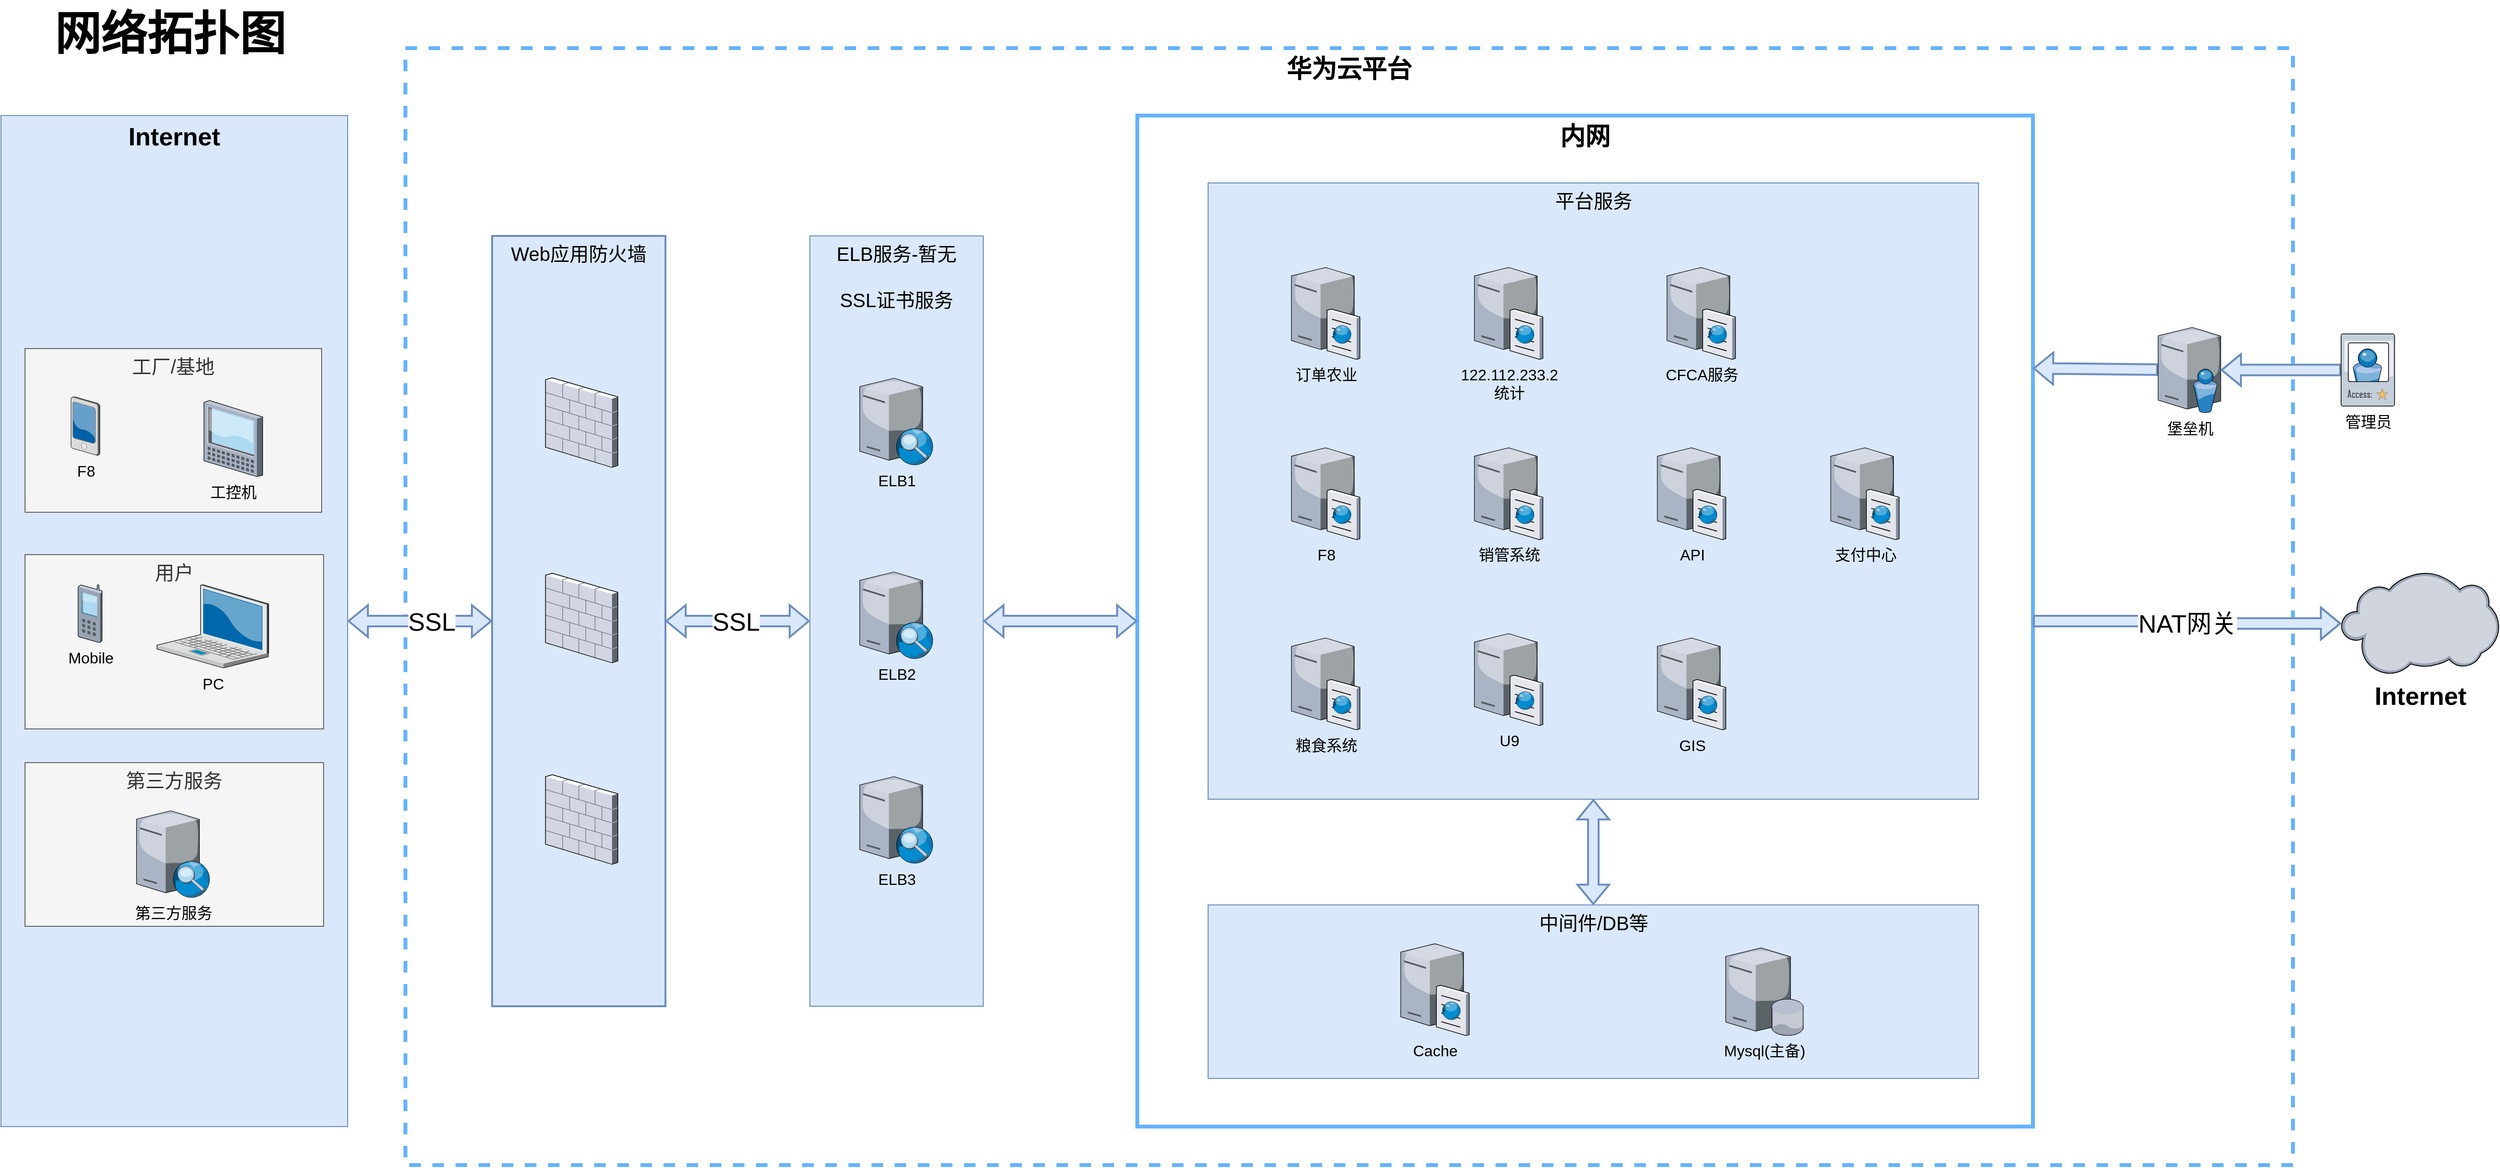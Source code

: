 <mxfile version="18.0.5" type="github">
  <diagram name="Page-1" id="e3a06f82-3646-2815-327d-82caf3d4e204">
    <mxGraphModel dx="5573" dy="2399" grid="1" gridSize="10" guides="1" tooltips="1" connect="1" arrows="1" fold="1" page="1" pageScale="1.5" pageWidth="1169" pageHeight="826" background="none" math="0" shadow="0">
      <root>
        <mxCell id="0" style=";html=1;" />
        <mxCell id="1" style=";html=1;" parent="0" />
        <mxCell id="LMR5gJt18iYfOMBs4Cg6-28" value="&lt;span style=&quot;font-size: 26px;&quot;&gt;华为云平台&lt;/span&gt;" style="whiteSpace=wrap;html=1;fontSize=26;verticalAlign=top;fillColor=none;strokeWidth=4;strokeColor=#66B2FF;fontStyle=1;dashed=1;" parent="1" vertex="1">
          <mxGeometry x="-3080" y="-1180" width="1960" height="1160" as="geometry" />
        </mxCell>
        <mxCell id="LMR5gJt18iYfOMBs4Cg6-13" value="&lt;span style=&quot;font-size: 26px;&quot;&gt;内网&lt;/span&gt;" style="whiteSpace=wrap;html=1;fontSize=20;verticalAlign=top;fillColor=none;strokeWidth=4;strokeColor=#66B2FF;fontStyle=1" parent="1" vertex="1">
          <mxGeometry x="-2320" y="-1110" width="930" height="1050" as="geometry" />
        </mxCell>
        <mxCell id="LMR5gJt18iYfOMBs4Cg6-8" value="Internet" style="whiteSpace=wrap;html=1;fillColor=#dae8fc;fontSize=26;strokeColor=#6c8ebf;verticalAlign=top;fontStyle=1" parent="1" vertex="1">
          <mxGeometry x="-3500" y="-1110" width="360" height="1050" as="geometry" />
        </mxCell>
        <mxCell id="iLryyS6ZGWyEAHLPTEHC-15" value="第三方服务" style="whiteSpace=wrap;html=1;fillColor=#f5f5f5;fontSize=20;strokeColor=#666666;verticalAlign=top;fontColor=#333333;" parent="1" vertex="1">
          <mxGeometry x="-3475" y="-438" width="310" height="170" as="geometry" />
        </mxCell>
        <mxCell id="iLryyS6ZGWyEAHLPTEHC-4" style="shape=flexArrow;rounded=0;orthogonalLoop=1;jettySize=auto;html=1;entryX=0.5;entryY=1;entryDx=0;entryDy=0;fillColor=#dae8fc;strokeColor=#6c8ebf;startArrow=block;strokeWidth=2;" parent="1" source="iLryyS6ZGWyEAHLPTEHC-2" target="6a7d8f32e03d9370-61" edge="1">
          <mxGeometry relative="1" as="geometry">
            <mxPoint x="-1836.5" y="-281" as="sourcePoint" />
          </mxGeometry>
        </mxCell>
        <mxCell id="iLryyS6ZGWyEAHLPTEHC-2" value="中间件/DB等" style="whiteSpace=wrap;html=1;fillColor=#dae8fc;fontSize=20;strokeColor=#6c8ebf;verticalAlign=top;" parent="1" vertex="1">
          <mxGeometry x="-2246.5" y="-290.25" width="800" height="180.25" as="geometry" />
        </mxCell>
        <mxCell id="iLryyS6ZGWyEAHLPTEHC-12" style="edgeStyle=none;shape=flexArrow;rounded=0;orthogonalLoop=1;jettySize=auto;html=1;exitX=1;exitY=0.5;exitDx=0;exitDy=0;startArrow=block;fillColor=#dae8fc;strokeColor=#6c8ebf;entryX=0;entryY=0.5;entryDx=0;entryDy=0;strokeWidth=2;" parent="1" source="iLryyS6ZGWyEAHLPTEHC-1" target="LMR5gJt18iYfOMBs4Cg6-13" edge="1">
          <mxGeometry relative="1" as="geometry" />
        </mxCell>
        <mxCell id="iLryyS6ZGWyEAHLPTEHC-1" value="ELB服务-暂无&lt;br&gt;&lt;br&gt;SSL证书服务" style="whiteSpace=wrap;html=1;fillColor=#dae8fc;fontSize=20;strokeColor=#6c8ebf;verticalAlign=top;" parent="1" vertex="1">
          <mxGeometry x="-2660" y="-985" width="180" height="800" as="geometry" />
        </mxCell>
        <mxCell id="vlDCk50MzwrjSfQ7u1aB-42" style="edgeStyle=none;shape=flexArrow;rounded=0;orthogonalLoop=1;jettySize=auto;html=1;startArrow=block;endArrow=block;endFill=0;strokeWidth=2;entryX=1;entryY=0.5;entryDx=0;entryDy=0;fillColor=#dae8fc;strokeColor=#6c8ebf;exitX=0;exitY=0.5;exitDx=0;exitDy=0;" parent="1" source="iLryyS6ZGWyEAHLPTEHC-1" target="6a7d8f32e03d9370-59" edge="1">
          <mxGeometry relative="1" as="geometry">
            <mxPoint x="-2280" y="-570" as="sourcePoint" />
          </mxGeometry>
        </mxCell>
        <mxCell id="LMR5gJt18iYfOMBs4Cg6-23" value="SSL" style="edgeLabel;html=1;align=center;verticalAlign=middle;resizable=0;points=[];fontSize=26;" parent="vlDCk50MzwrjSfQ7u1aB-42" connectable="0" vertex="1">
          <mxGeometry x="0.015" y="1" relative="1" as="geometry">
            <mxPoint x="-1" as="offset" />
          </mxGeometry>
        </mxCell>
        <mxCell id="LMR5gJt18iYfOMBs4Cg6-12" style="edgeStyle=orthogonalEdgeStyle;rounded=0;orthogonalLoop=1;jettySize=auto;html=1;exitX=1;exitY=0.5;exitDx=0;exitDy=0;fontSize=26;shape=flexArrow;strokeWidth=2;fillColor=#dae8fc;strokeColor=#6c8ebf;" parent="1" source="LMR5gJt18iYfOMBs4Cg6-13" target="LMR5gJt18iYfOMBs4Cg6-14" edge="1">
          <mxGeometry relative="1" as="geometry">
            <mxPoint x="-960" y="-720.0" as="targetPoint" />
          </mxGeometry>
        </mxCell>
        <mxCell id="LMR5gJt18iYfOMBs4Cg6-25" value="NAT网关" style="edgeLabel;html=1;align=center;verticalAlign=middle;resizable=0;points=[];fontSize=26;" parent="LMR5gJt18iYfOMBs4Cg6-12" connectable="0" vertex="1">
          <mxGeometry x="0.124" y="-3" relative="1" as="geometry">
            <mxPoint x="-19" y="-3" as="offset" />
          </mxGeometry>
        </mxCell>
        <mxCell id="6a7d8f32e03d9370-61" value="平台服务" style="whiteSpace=wrap;html=1;fillColor=#dae8fc;fontSize=20;strokeColor=#6c8ebf;verticalAlign=top;" parent="1" vertex="1">
          <mxGeometry x="-2246.5" y="-1040" width="800" height="640" as="geometry" />
        </mxCell>
        <mxCell id="vlDCk50MzwrjSfQ7u1aB-44" style="edgeStyle=none;shape=flexArrow;rounded=0;orthogonalLoop=1;jettySize=auto;html=1;startArrow=block;endArrow=block;endFill=0;strokeWidth=2;fillColor=#dae8fc;strokeColor=#6c8ebf;entryX=1;entryY=0.5;entryDx=0;entryDy=0;gradientColor=none;endSize=6;targetPerimeterSpacing=0;" parent="1" source="6a7d8f32e03d9370-59" target="LMR5gJt18iYfOMBs4Cg6-8" edge="1">
          <mxGeometry relative="1" as="geometry">
            <mxPoint x="-2690" y="-560" as="targetPoint" />
          </mxGeometry>
        </mxCell>
        <mxCell id="LMR5gJt18iYfOMBs4Cg6-29" value="SSL" style="edgeLabel;html=1;align=center;verticalAlign=middle;resizable=0;points=[];fontSize=26;" parent="vlDCk50MzwrjSfQ7u1aB-44" connectable="0" vertex="1">
          <mxGeometry x="-0.155" y="1" relative="1" as="geometry">
            <mxPoint as="offset" />
          </mxGeometry>
        </mxCell>
        <mxCell id="6a7d8f32e03d9370-59" value="Web应用防火墙" style="whiteSpace=wrap;html=1;fillColor=#dae8fc;fontSize=20;strokeColor=#6c8ebf;verticalAlign=top;strokeWidth=2;" parent="1" vertex="1">
          <mxGeometry x="-2990" y="-985" width="180" height="800" as="geometry" />
        </mxCell>
        <mxCell id="6a7d8f32e03d9370-58" value="用户" style="whiteSpace=wrap;html=1;fillColor=#f5f5f5;fontSize=20;strokeColor=#666666;verticalAlign=top;fontColor=#333333;" parent="1" vertex="1">
          <mxGeometry x="-3475" y="-654" width="310" height="181" as="geometry" />
        </mxCell>
        <mxCell id="6a7d8f32e03d9370-57" value="工厂/基地" style="whiteSpace=wrap;html=1;fillColor=#f5f5f5;fontSize=20;strokeColor=#666666;verticalAlign=top;fontColor=#333333;" parent="1" vertex="1">
          <mxGeometry x="-3475" y="-868" width="308" height="170" as="geometry" />
        </mxCell>
        <mxCell id="6a7d8f32e03d9370-1" value="PC" style="verticalLabelPosition=bottom;aspect=fixed;html=1;verticalAlign=top;strokeColor=none;shape=mxgraph.citrix.laptop_2;fillColor=#66B2FF;gradientColor=#0066CC;fontSize=16;" parent="1" vertex="1">
          <mxGeometry x="-3338" y="-622.75" width="116" height="86.5" as="geometry" />
        </mxCell>
        <mxCell id="6a7d8f32e03d9370-6" value="F8" style="verticalLabelPosition=bottom;aspect=fixed;html=1;verticalAlign=top;strokeColor=none;shape=mxgraph.citrix.pda;fillColor=#66B2FF;gradientColor=#0066CC;fontSize=16;" parent="1" vertex="1">
          <mxGeometry x="-3427.25" y="-818" width="30" height="61" as="geometry" />
        </mxCell>
        <mxCell id="6a7d8f32e03d9370-15" value="订单农业" style="verticalLabelPosition=bottom;aspect=fixed;html=1;verticalAlign=top;strokeColor=none;shape=mxgraph.citrix.cache_server;fillColor=#66B2FF;gradientColor=#0066CC;fontSize=16;labelPosition=center;align=center;" parent="1" vertex="1">
          <mxGeometry x="-2160" y="-954.5" width="71" height="97.5" as="geometry" />
        </mxCell>
        <mxCell id="6a7d8f32e03d9370-19" value="" style="verticalLabelPosition=bottom;aspect=fixed;html=1;verticalAlign=top;strokeColor=none;shape=mxgraph.citrix.firewall;fillColor=#66B2FF;gradientColor=#0066CC;fontSize=16;" parent="1" vertex="1">
          <mxGeometry x="-2934.5" y="-837.63" width="75" height="93" as="geometry" />
        </mxCell>
        <mxCell id="6a7d8f32e03d9370-20" value="" style="verticalLabelPosition=bottom;aspect=fixed;html=1;verticalAlign=top;strokeColor=none;shape=mxgraph.citrix.firewall;fillColor=#66B2FF;gradientColor=#0066CC;fontSize=16;" parent="1" vertex="1">
          <mxGeometry x="-2934.5" y="-634.63" width="75" height="93" as="geometry" />
        </mxCell>
        <mxCell id="6a7d8f32e03d9370-21" value="" style="verticalLabelPosition=bottom;aspect=fixed;html=1;verticalAlign=top;strokeColor=none;shape=mxgraph.citrix.firewall;fillColor=#66B2FF;gradientColor=#0066CC;fontSize=16;" parent="1" vertex="1">
          <mxGeometry x="-2934.5" y="-425.38" width="75" height="93" as="geometry" />
        </mxCell>
        <mxCell id="rOvidfv-nddJ9vFQ-KWT-5" value="工控机" style="verticalLabelPosition=bottom;sketch=0;aspect=fixed;html=1;verticalAlign=top;strokeColor=none;align=center;outlineConnect=0;shape=mxgraph.citrix.tablet_1;fontSize=16;" parent="1" vertex="1">
          <mxGeometry x="-3289.25" y="-814" width="61" height="79" as="geometry" />
        </mxCell>
        <mxCell id="rOvidfv-nddJ9vFQ-KWT-7" value="Mobile" style="verticalLabelPosition=bottom;sketch=0;aspect=fixed;html=1;verticalAlign=top;strokeColor=none;align=center;outlineConnect=0;shape=mxgraph.citrix.cell_phone;fontSize=16;" parent="1" vertex="1">
          <mxGeometry x="-3420" y="-622.75" width="25" height="60" as="geometry" />
        </mxCell>
        <mxCell id="vlDCk50MzwrjSfQ7u1aB-2" value="122.112.233.2&lt;br style=&quot;font-size: 16px;&quot;&gt;统计" style="verticalLabelPosition=bottom;aspect=fixed;html=1;verticalAlign=top;strokeColor=none;shape=mxgraph.citrix.cache_server;fillColor=#66B2FF;gradientColor=#0066CC;fontSize=16;labelPosition=center;align=center;" parent="1" vertex="1">
          <mxGeometry x="-1970" y="-954.5" width="71" height="97.5" as="geometry" />
        </mxCell>
        <mxCell id="vlDCk50MzwrjSfQ7u1aB-3" value="CFCA服务" style="verticalLabelPosition=bottom;aspect=fixed;html=1;verticalAlign=top;strokeColor=none;shape=mxgraph.citrix.cache_server;fillColor=#66B2FF;gradientColor=#0066CC;fontSize=16;labelPosition=center;align=center;" parent="1" vertex="1">
          <mxGeometry x="-1770" y="-954.5" width="71" height="97.5" as="geometry" />
        </mxCell>
        <mxCell id="vlDCk50MzwrjSfQ7u1aB-4" value="F8" style="verticalLabelPosition=bottom;aspect=fixed;html=1;verticalAlign=top;strokeColor=none;shape=mxgraph.citrix.cache_server;fillColor=#66B2FF;gradientColor=#0066CC;fontSize=16;labelPosition=center;align=center;" parent="1" vertex="1">
          <mxGeometry x="-2160" y="-767.25" width="71" height="97.5" as="geometry" />
        </mxCell>
        <mxCell id="vlDCk50MzwrjSfQ7u1aB-5" value="销管系统" style="verticalLabelPosition=bottom;aspect=fixed;html=1;verticalAlign=top;strokeColor=none;shape=mxgraph.citrix.cache_server;fillColor=#66B2FF;gradientColor=#0066CC;fontSize=16;labelPosition=center;align=center;" parent="1" vertex="1">
          <mxGeometry x="-1970" y="-767.25" width="71" height="97.5" as="geometry" />
        </mxCell>
        <mxCell id="vlDCk50MzwrjSfQ7u1aB-6" value="API" style="verticalLabelPosition=bottom;aspect=fixed;html=1;verticalAlign=top;strokeColor=none;shape=mxgraph.citrix.cache_server;fillColor=#66B2FF;gradientColor=#0066CC;fontSize=16;labelPosition=center;align=center;" parent="1" vertex="1">
          <mxGeometry x="-1780" y="-767.25" width="71" height="97.5" as="geometry" />
        </mxCell>
        <mxCell id="vlDCk50MzwrjSfQ7u1aB-10" value="U9" style="verticalLabelPosition=bottom;aspect=fixed;html=1;verticalAlign=top;strokeColor=none;shape=mxgraph.citrix.cache_server;fillColor=#66B2FF;gradientColor=#0066CC;fontSize=16;labelPosition=center;align=center;" parent="1" vertex="1">
          <mxGeometry x="-1970" y="-574.25" width="71" height="97.5" as="geometry" />
        </mxCell>
        <mxCell id="vlDCk50MzwrjSfQ7u1aB-11" value="GIS" style="verticalLabelPosition=bottom;aspect=fixed;html=1;verticalAlign=top;strokeColor=none;shape=mxgraph.citrix.cache_server;fillColor=#66B2FF;gradientColor=#0066CC;fontSize=16;labelPosition=center;align=center;" parent="1" vertex="1">
          <mxGeometry x="-1780" y="-569.75" width="71" height="97.5" as="geometry" />
        </mxCell>
        <mxCell id="vlDCk50MzwrjSfQ7u1aB-13" value="Mysql(主备)" style="verticalLabelPosition=bottom;sketch=0;aspect=fixed;html=1;verticalAlign=top;strokeColor=none;align=center;outlineConnect=0;shape=mxgraph.citrix.database_server;fontSize=16;" parent="1" vertex="1">
          <mxGeometry x="-1709" y="-245.56" width="80.77" height="90.87" as="geometry" />
        </mxCell>
        <mxCell id="vlDCk50MzwrjSfQ7u1aB-14" value="粮食系统" style="verticalLabelPosition=bottom;aspect=fixed;html=1;verticalAlign=top;strokeColor=none;shape=mxgraph.citrix.cache_server;fillColor=#66B2FF;gradientColor=#0066CC;fontSize=16;labelPosition=center;align=center;" parent="1" vertex="1">
          <mxGeometry x="-2160" y="-569.75" width="71" height="97.5" as="geometry" />
        </mxCell>
        <mxCell id="vlDCk50MzwrjSfQ7u1aB-8" value="支付中心" style="verticalLabelPosition=bottom;aspect=fixed;html=1;verticalAlign=top;strokeColor=none;shape=mxgraph.citrix.cache_server;fillColor=#66B2FF;gradientColor=#0066CC;fontSize=16;labelPosition=center;align=center;" parent="1" vertex="1">
          <mxGeometry x="-1600" y="-767.25" width="71" height="97.5" as="geometry" />
        </mxCell>
        <mxCell id="vlDCk50MzwrjSfQ7u1aB-34" value="Cache" style="verticalLabelPosition=bottom;sketch=0;aspect=fixed;html=1;verticalAlign=top;strokeColor=none;align=center;outlineConnect=0;shape=mxgraph.citrix.cache_server;fontSize=16;" parent="1" vertex="1">
          <mxGeometry x="-2046.5" y="-252.19" width="71" height="97.5" as="geometry" />
        </mxCell>
        <mxCell id="vlDCk50MzwrjSfQ7u1aB-40" value="第三方服务" style="verticalLabelPosition=bottom;sketch=0;aspect=fixed;html=1;verticalAlign=top;strokeColor=none;align=center;outlineConnect=0;shape=mxgraph.citrix.edgesight_server;fontSize=16;" parent="1" vertex="1">
          <mxGeometry x="-3359.25" y="-388" width="76.5" height="90" as="geometry" />
        </mxCell>
        <mxCell id="6a7d8f32e03d9370-62" value="网络拓扑图" style="text;strokeColor=none;fillColor=none;html=1;fontSize=48;fontStyle=1;verticalAlign=middle;align=center;" parent="1" vertex="1">
          <mxGeometry x="-3500" y="-1230" width="350" height="70" as="geometry" />
        </mxCell>
        <mxCell id="iLryyS6ZGWyEAHLPTEHC-8" value="ELB1" style="verticalLabelPosition=bottom;sketch=0;aspect=fixed;html=1;verticalAlign=top;strokeColor=none;align=center;outlineConnect=0;shape=mxgraph.citrix.edgesight_server;fontSize=16;" parent="1" vertex="1">
          <mxGeometry x="-2608.25" y="-837.25" width="76.5" height="90" as="geometry" />
        </mxCell>
        <mxCell id="iLryyS6ZGWyEAHLPTEHC-9" value="ELB2" style="verticalLabelPosition=bottom;sketch=0;aspect=fixed;html=1;verticalAlign=top;strokeColor=none;align=center;outlineConnect=0;shape=mxgraph.citrix.edgesight_server;fontSize=16;" parent="1" vertex="1">
          <mxGeometry x="-2608.25" y="-636" width="76.5" height="90" as="geometry" />
        </mxCell>
        <mxCell id="iLryyS6ZGWyEAHLPTEHC-10" value="ELB3" style="verticalLabelPosition=bottom;sketch=0;aspect=fixed;html=1;verticalAlign=top;strokeColor=none;align=center;outlineConnect=0;shape=mxgraph.citrix.edgesight_server;fontSize=16;" parent="1" vertex="1">
          <mxGeometry x="-2608.25" y="-423.5" width="76.5" height="90" as="geometry" />
        </mxCell>
        <mxCell id="LMR5gJt18iYfOMBs4Cg6-14" value="Internet" style="verticalLabelPosition=bottom;sketch=0;aspect=fixed;html=1;verticalAlign=top;strokeColor=none;align=center;outlineConnect=0;shape=mxgraph.citrix.cloud;fontSize=26;fontStyle=1" parent="1" vertex="1">
          <mxGeometry x="-1070" y="-636" width="163.95" height="107" as="geometry" />
        </mxCell>
        <mxCell id="LMR5gJt18iYfOMBs4Cg6-24" style="edgeStyle=none;shape=flexArrow;rounded=0;orthogonalLoop=1;jettySize=auto;html=1;fontSize=16;strokeWidth=2;entryX=1;entryY=0.25;entryDx=0;entryDy=0;fillColor=#dae8fc;strokeColor=#6c8ebf;" parent="1" source="LMR5gJt18iYfOMBs4Cg6-16" target="LMR5gJt18iYfOMBs4Cg6-13" edge="1">
          <mxGeometry relative="1" as="geometry">
            <mxPoint x="-1340" y="-996" as="targetPoint" />
          </mxGeometry>
        </mxCell>
        <mxCell id="LMR5gJt18iYfOMBs4Cg6-16" value="堡垒机" style="verticalLabelPosition=bottom;sketch=0;aspect=fixed;html=1;verticalAlign=top;strokeColor=none;align=center;outlineConnect=0;shape=mxgraph.citrix.directory_server;fontSize=16;" parent="1" vertex="1">
          <mxGeometry x="-1260" y="-890" width="65" height="88.5" as="geometry" />
        </mxCell>
        <mxCell id="LMR5gJt18iYfOMBs4Cg6-22" style="edgeStyle=orthogonalEdgeStyle;shape=flexArrow;rounded=0;orthogonalLoop=1;jettySize=auto;html=1;fontSize=16;strokeWidth=2;fillColor=#dae8fc;strokeColor=#6c8ebf;" parent="1" source="LMR5gJt18iYfOMBs4Cg6-21" target="LMR5gJt18iYfOMBs4Cg6-16" edge="1">
          <mxGeometry relative="1" as="geometry" />
        </mxCell>
        <mxCell id="LMR5gJt18iYfOMBs4Cg6-21" value="管理员" style="verticalLabelPosition=bottom;sketch=0;aspect=fixed;html=1;verticalAlign=top;strokeColor=none;align=center;outlineConnect=0;shape=mxgraph.citrix.access_card;fontSize=16;" parent="1" vertex="1">
          <mxGeometry x="-1070" y="-883.25" width="55.5" height="75" as="geometry" />
        </mxCell>
      </root>
    </mxGraphModel>
  </diagram>
</mxfile>
